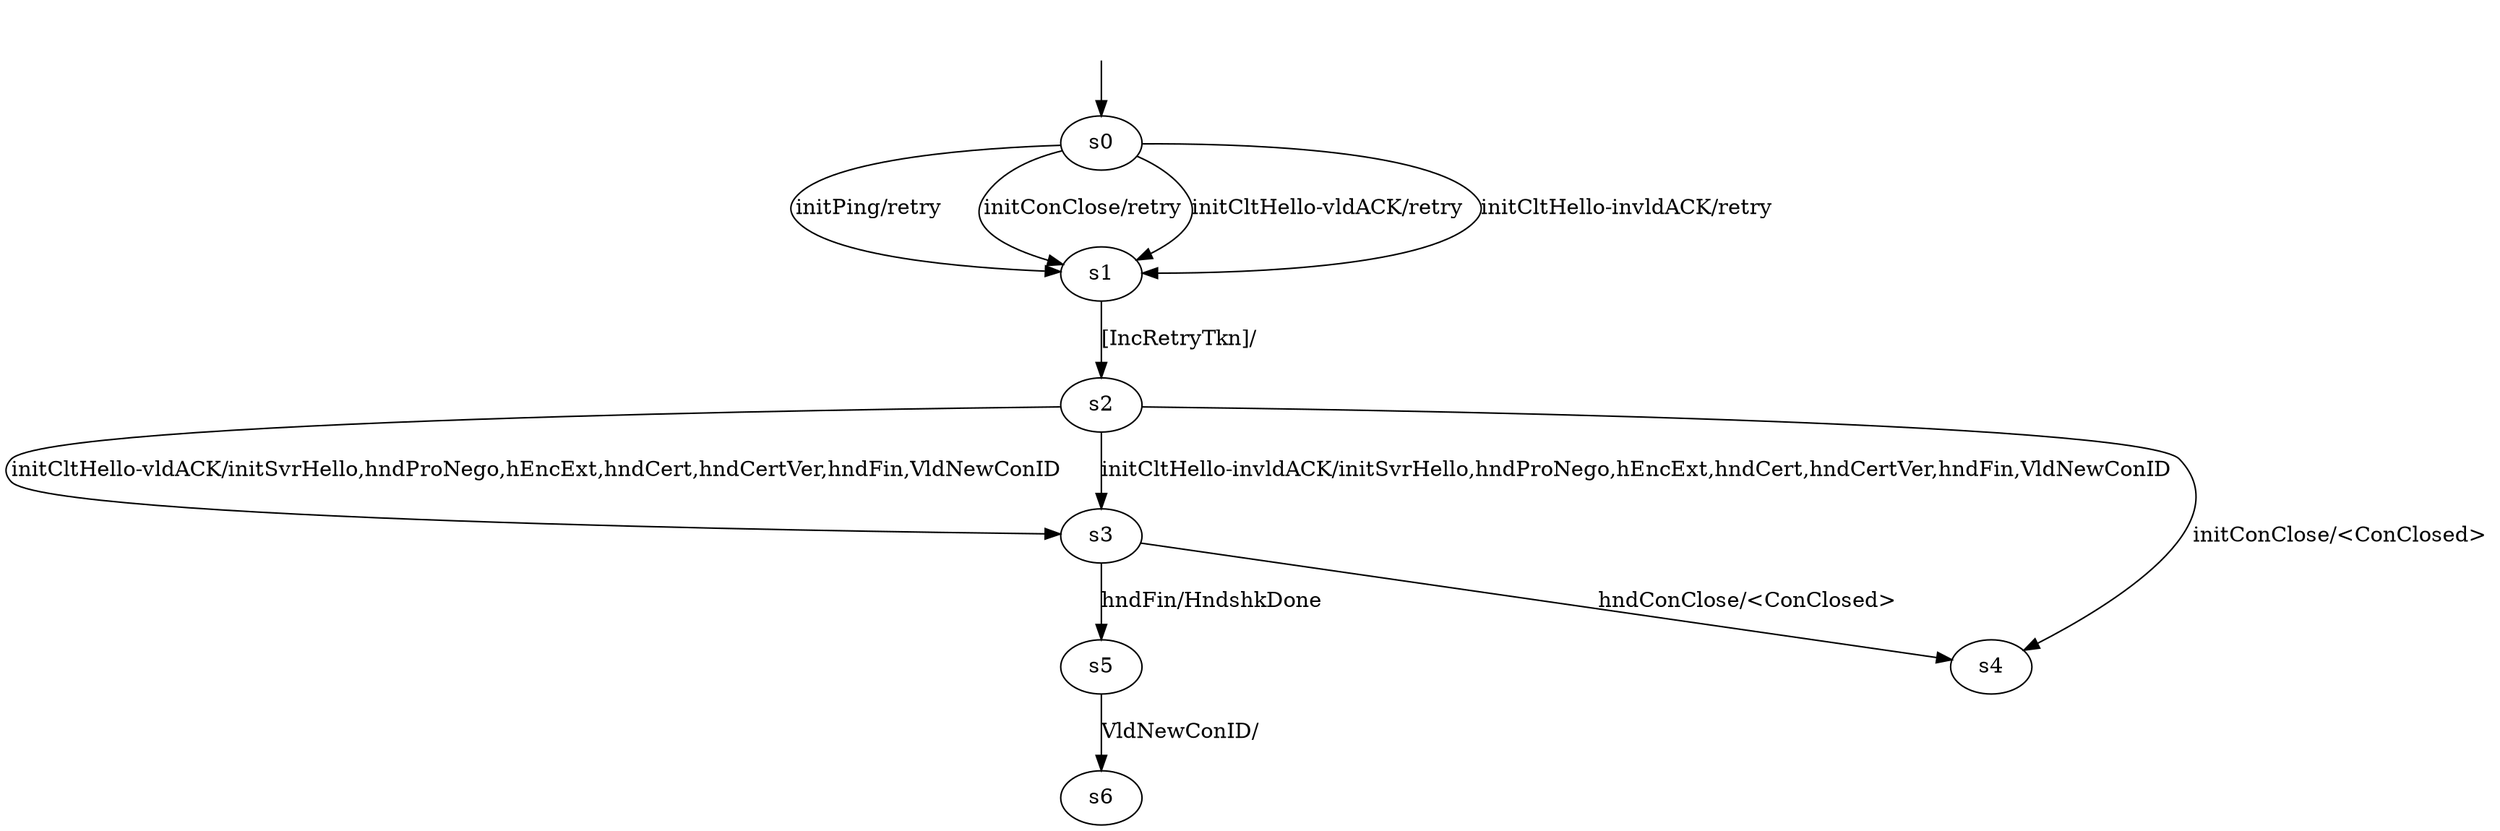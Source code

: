 digraph "quinnModels/quinn-BWR-1/learnedModel" {
s0 [label=s0];
s1 [label=s1];
s2 [label=s2];
s3 [label=s3];
s4 [label=s4];
s5 [label=s5];
s6 [label=s6];
s0 -> s1  [label="initPing/retry "];
s0 -> s1  [label="initConClose/retry "];
s0 -> s1  [label="initCltHello-vldACK/retry "];
s0 -> s1  [label="initCltHello-invldACK/retry "];
s1 -> s2  [label="[IncRetryTkn]/ "];
s2 -> s4  [label="initConClose/<ConClosed> "];
s2 -> s3  [label="initCltHello-vldACK/initSvrHello,hndProNego,hEncExt,hndCert,hndCertVer,hndFin,VldNewConID "];
s2 -> s3  [label="initCltHello-invldACK/initSvrHello,hndProNego,hEncExt,hndCert,hndCertVer,hndFin,VldNewConID "];
s3 -> s5  [label="hndFin/HndshkDone "];
s3 -> s4  [label="hndConClose/<ConClosed> "];
s5 -> s6  [label="VldNewConID/ "];
__start0 [label="", shape=none];
__start0 -> s0  [label=""];
}
